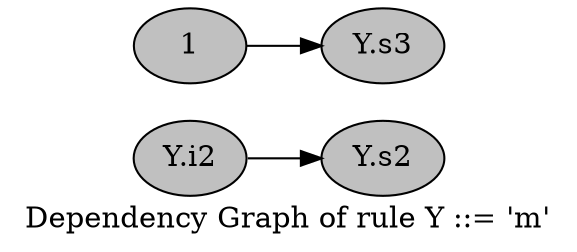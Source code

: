 digraph G {
graph [
label="Dependency Graph of rule Y ::= 'm'", rankdir="LR", ratio="compress"];
node [
color="black", fillcolor="gray", shape="ellipse", style="filled"];
0[label="Y.s2"];
1[label="Y.i2"];
2[label="Y.s3"];
3[label="1"];
1->0 ;
3->2 ;
}
